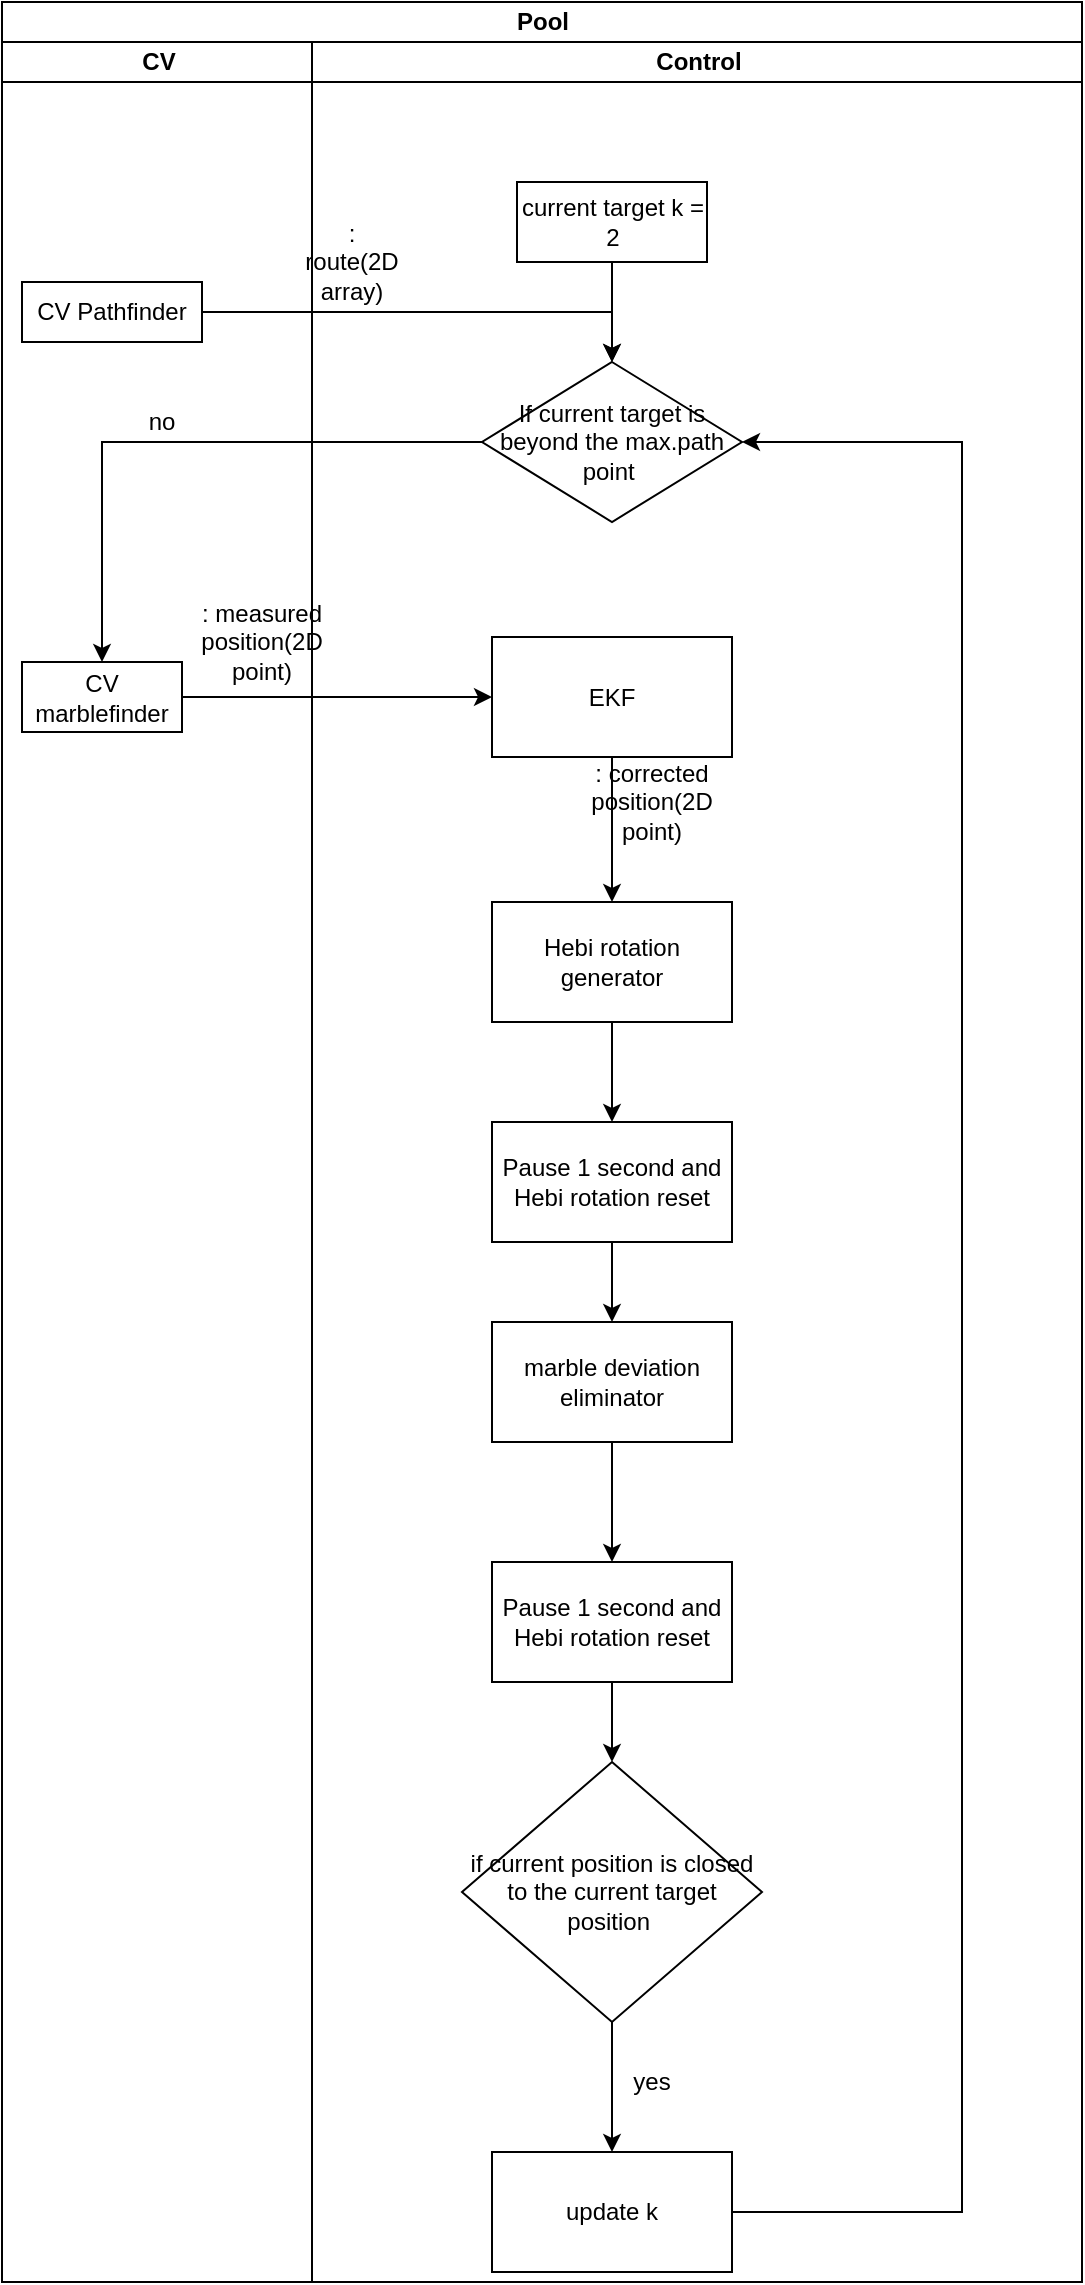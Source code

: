<mxfile version="13.5.1" type="device"><diagram name="Page-1" id="74e2e168-ea6b-b213-b513-2b3c1d86103e"><mxGraphModel dx="1185" dy="693" grid="1" gridSize="10" guides="1" tooltips="1" connect="1" arrows="1" fold="1" page="1" pageScale="1" pageWidth="1100" pageHeight="850" background="#ffffff" math="0" shadow="0"><root><mxCell id="0"/><mxCell id="1" parent="0"/><mxCell id="g6MV8gGeBI-tZYhE4uDw-33" value="Pool" style="swimlane;html=1;childLayout=stackLayout;resizeParent=1;resizeParentMax=0;startSize=20;" vertex="1" parent="1"><mxGeometry x="70" y="140" width="540" height="1140" as="geometry"/></mxCell><mxCell id="g6MV8gGeBI-tZYhE4uDw-34" value="CV" style="swimlane;html=1;startSize=20;" vertex="1" parent="g6MV8gGeBI-tZYhE4uDw-33"><mxGeometry y="20" width="155" height="1120" as="geometry"/></mxCell><mxCell id="g6MV8gGeBI-tZYhE4uDw-44" value="CV marblefinder" style="rounded=0;whiteSpace=wrap;html=1;" vertex="1" parent="g6MV8gGeBI-tZYhE4uDw-34"><mxGeometry x="10" y="310" width="80" height="35" as="geometry"/></mxCell><mxCell id="g6MV8gGeBI-tZYhE4uDw-38" value="&lt;span&gt;CV Pathfinder&lt;/span&gt;" style="rounded=0;whiteSpace=wrap;html=1;" vertex="1" parent="g6MV8gGeBI-tZYhE4uDw-34"><mxGeometry x="10" y="120" width="90" height="30" as="geometry"/></mxCell><mxCell id="g6MV8gGeBI-tZYhE4uDw-48" value="no" style="text;html=1;strokeColor=none;fillColor=none;align=center;verticalAlign=middle;whiteSpace=wrap;rounded=0;" vertex="1" parent="g6MV8gGeBI-tZYhE4uDw-34"><mxGeometry x="60" y="180" width="40" height="20" as="geometry"/></mxCell><mxCell id="g6MV8gGeBI-tZYhE4uDw-51" value=": measured position(2D point)" style="text;html=1;strokeColor=none;fillColor=none;align=center;verticalAlign=middle;whiteSpace=wrap;rounded=0;" vertex="1" parent="g6MV8gGeBI-tZYhE4uDw-34"><mxGeometry x="110" y="290" width="40" height="20" as="geometry"/></mxCell><mxCell id="g6MV8gGeBI-tZYhE4uDw-35" value="Control" style="swimlane;html=1;startSize=20;" vertex="1" parent="g6MV8gGeBI-tZYhE4uDw-33"><mxGeometry x="155" y="20" width="385" height="1120" as="geometry"/></mxCell><mxCell id="g6MV8gGeBI-tZYhE4uDw-43" style="edgeStyle=orthogonalEdgeStyle;rounded=0;orthogonalLoop=1;jettySize=auto;html=1;entryX=0.5;entryY=0;entryDx=0;entryDy=0;" edge="1" parent="g6MV8gGeBI-tZYhE4uDw-35" source="g6MV8gGeBI-tZYhE4uDw-42" target="g6MV8gGeBI-tZYhE4uDw-39"><mxGeometry relative="1" as="geometry"/></mxCell><mxCell id="g6MV8gGeBI-tZYhE4uDw-55" style="edgeStyle=orthogonalEdgeStyle;rounded=0;orthogonalLoop=1;jettySize=auto;html=1;entryX=0.5;entryY=0;entryDx=0;entryDy=0;" edge="1" parent="g6MV8gGeBI-tZYhE4uDw-35" source="g6MV8gGeBI-tZYhE4uDw-45" target="g6MV8gGeBI-tZYhE4uDw-54"><mxGeometry relative="1" as="geometry"/></mxCell><mxCell id="g6MV8gGeBI-tZYhE4uDw-64" style="edgeStyle=orthogonalEdgeStyle;rounded=0;orthogonalLoop=1;jettySize=auto;html=1;entryX=0.5;entryY=0;entryDx=0;entryDy=0;" edge="1" parent="g6MV8gGeBI-tZYhE4uDw-35" source="g6MV8gGeBI-tZYhE4uDw-61" target="g6MV8gGeBI-tZYhE4uDw-63"><mxGeometry relative="1" as="geometry"/></mxCell><mxCell id="g6MV8gGeBI-tZYhE4uDw-41" value=": route(2D array)" style="text;html=1;strokeColor=none;fillColor=none;align=center;verticalAlign=middle;whiteSpace=wrap;rounded=0;" vertex="1" parent="g6MV8gGeBI-tZYhE4uDw-35"><mxGeometry y="100" width="40" height="20" as="geometry"/></mxCell><mxCell id="g6MV8gGeBI-tZYhE4uDw-63" value="Pause 1 second and Hebi rotation reset" style="rounded=0;whiteSpace=wrap;html=1;" vertex="1" parent="g6MV8gGeBI-tZYhE4uDw-35"><mxGeometry x="90" y="760" width="120" height="60" as="geometry"/></mxCell><mxCell id="g6MV8gGeBI-tZYhE4uDw-59" value="Pause 1 second and Hebi rotation reset" style="rounded=0;whiteSpace=wrap;html=1;" vertex="1" parent="g6MV8gGeBI-tZYhE4uDw-35"><mxGeometry x="90" y="540" width="120" height="60" as="geometry"/></mxCell><mxCell id="g6MV8gGeBI-tZYhE4uDw-54" value="Hebi rotation generator" style="rounded=0;whiteSpace=wrap;html=1;" vertex="1" parent="g6MV8gGeBI-tZYhE4uDw-35"><mxGeometry x="90" y="430" width="120" height="60" as="geometry"/></mxCell><mxCell id="g6MV8gGeBI-tZYhE4uDw-56" value=": corrected position(2D point)" style="text;html=1;strokeColor=none;fillColor=none;align=center;verticalAlign=middle;whiteSpace=wrap;rounded=0;" vertex="1" parent="g6MV8gGeBI-tZYhE4uDw-35"><mxGeometry x="150" y="370" width="40" height="20" as="geometry"/></mxCell><mxCell id="g6MV8gGeBI-tZYhE4uDw-45" value="EKF" style="rounded=0;whiteSpace=wrap;html=1;" vertex="1" parent="g6MV8gGeBI-tZYhE4uDw-35"><mxGeometry x="90" y="297.5" width="120" height="60" as="geometry"/></mxCell><mxCell id="g6MV8gGeBI-tZYhE4uDw-39" value="If current target is beyond the max.path point&amp;nbsp;" style="rhombus;whiteSpace=wrap;html=1;" vertex="1" parent="g6MV8gGeBI-tZYhE4uDw-35"><mxGeometry x="85" y="160" width="130" height="80" as="geometry"/></mxCell><mxCell id="g6MV8gGeBI-tZYhE4uDw-42" value="current target k = 2" style="rounded=0;whiteSpace=wrap;html=1;" vertex="1" parent="g6MV8gGeBI-tZYhE4uDw-35"><mxGeometry x="102.5" y="70" width="95" height="40" as="geometry"/></mxCell><mxCell id="g6MV8gGeBI-tZYhE4uDw-60" style="edgeStyle=orthogonalEdgeStyle;rounded=0;orthogonalLoop=1;jettySize=auto;html=1;entryX=0.5;entryY=0;entryDx=0;entryDy=0;exitX=0.5;exitY=1;exitDx=0;exitDy=0;" edge="1" parent="g6MV8gGeBI-tZYhE4uDw-35" source="g6MV8gGeBI-tZYhE4uDw-54" target="g6MV8gGeBI-tZYhE4uDw-59"><mxGeometry relative="1" as="geometry"><mxPoint x="150" y="560" as="sourcePoint"/></mxGeometry></mxCell><mxCell id="g6MV8gGeBI-tZYhE4uDw-62" style="edgeStyle=orthogonalEdgeStyle;rounded=0;orthogonalLoop=1;jettySize=auto;html=1;entryX=0.5;entryY=0;entryDx=0;entryDy=0;" edge="1" parent="g6MV8gGeBI-tZYhE4uDw-35" source="g6MV8gGeBI-tZYhE4uDw-59" target="g6MV8gGeBI-tZYhE4uDw-61"><mxGeometry relative="1" as="geometry"/></mxCell><mxCell id="g6MV8gGeBI-tZYhE4uDw-61" value="marble deviation eliminator" style="rounded=0;whiteSpace=wrap;html=1;" vertex="1" parent="g6MV8gGeBI-tZYhE4uDw-35"><mxGeometry x="90" y="640" width="120" height="60" as="geometry"/></mxCell><mxCell id="g6MV8gGeBI-tZYhE4uDw-46" style="edgeStyle=orthogonalEdgeStyle;rounded=0;orthogonalLoop=1;jettySize=auto;html=1;" edge="1" parent="g6MV8gGeBI-tZYhE4uDw-33" source="g6MV8gGeBI-tZYhE4uDw-44" target="g6MV8gGeBI-tZYhE4uDw-45"><mxGeometry relative="1" as="geometry"/></mxCell><mxCell id="g6MV8gGeBI-tZYhE4uDw-47" style="edgeStyle=orthogonalEdgeStyle;rounded=0;orthogonalLoop=1;jettySize=auto;html=1;" edge="1" parent="g6MV8gGeBI-tZYhE4uDw-33" source="g6MV8gGeBI-tZYhE4uDw-39" target="g6MV8gGeBI-tZYhE4uDw-44"><mxGeometry relative="1" as="geometry"/></mxCell><mxCell id="g6MV8gGeBI-tZYhE4uDw-49" style="edgeStyle=orthogonalEdgeStyle;rounded=0;orthogonalLoop=1;jettySize=auto;html=1;entryX=0.5;entryY=0;entryDx=0;entryDy=0;" edge="1" parent="g6MV8gGeBI-tZYhE4uDw-33" source="g6MV8gGeBI-tZYhE4uDw-38" target="g6MV8gGeBI-tZYhE4uDw-39"><mxGeometry relative="1" as="geometry"/></mxCell><mxCell id="g6MV8gGeBI-tZYhE4uDw-68" style="edgeStyle=orthogonalEdgeStyle;rounded=0;orthogonalLoop=1;jettySize=auto;html=1;entryX=0.5;entryY=0;entryDx=0;entryDy=0;" edge="1" parent="1" source="g6MV8gGeBI-tZYhE4uDw-65" target="g6MV8gGeBI-tZYhE4uDw-67"><mxGeometry relative="1" as="geometry"/></mxCell><mxCell id="g6MV8gGeBI-tZYhE4uDw-65" value="if current position is closed to the current target position&amp;nbsp;" style="rhombus;whiteSpace=wrap;html=1;" vertex="1" parent="1"><mxGeometry x="300" y="1020" width="150" height="130" as="geometry"/></mxCell><mxCell id="g6MV8gGeBI-tZYhE4uDw-66" style="edgeStyle=orthogonalEdgeStyle;rounded=0;orthogonalLoop=1;jettySize=auto;html=1;entryX=0.5;entryY=0;entryDx=0;entryDy=0;" edge="1" parent="1" source="g6MV8gGeBI-tZYhE4uDw-63" target="g6MV8gGeBI-tZYhE4uDw-65"><mxGeometry relative="1" as="geometry"/></mxCell><mxCell id="g6MV8gGeBI-tZYhE4uDw-70" style="edgeStyle=orthogonalEdgeStyle;rounded=0;orthogonalLoop=1;jettySize=auto;html=1;entryX=1;entryY=0.5;entryDx=0;entryDy=0;" edge="1" parent="1" source="g6MV8gGeBI-tZYhE4uDw-67" target="g6MV8gGeBI-tZYhE4uDw-39"><mxGeometry relative="1" as="geometry"><mxPoint x="615" y="600" as="targetPoint"/><Array as="points"><mxPoint x="550" y="1245"/><mxPoint x="550" y="360"/></Array></mxGeometry></mxCell><mxCell id="g6MV8gGeBI-tZYhE4uDw-67" value="update k" style="rounded=0;whiteSpace=wrap;html=1;" vertex="1" parent="1"><mxGeometry x="315" y="1215" width="120" height="60" as="geometry"/></mxCell><mxCell id="g6MV8gGeBI-tZYhE4uDw-69" value="yes" style="text;html=1;strokeColor=none;fillColor=none;align=center;verticalAlign=middle;whiteSpace=wrap;rounded=0;" vertex="1" parent="1"><mxGeometry x="375" y="1170" width="40" height="20" as="geometry"/></mxCell></root></mxGraphModel></diagram></mxfile>